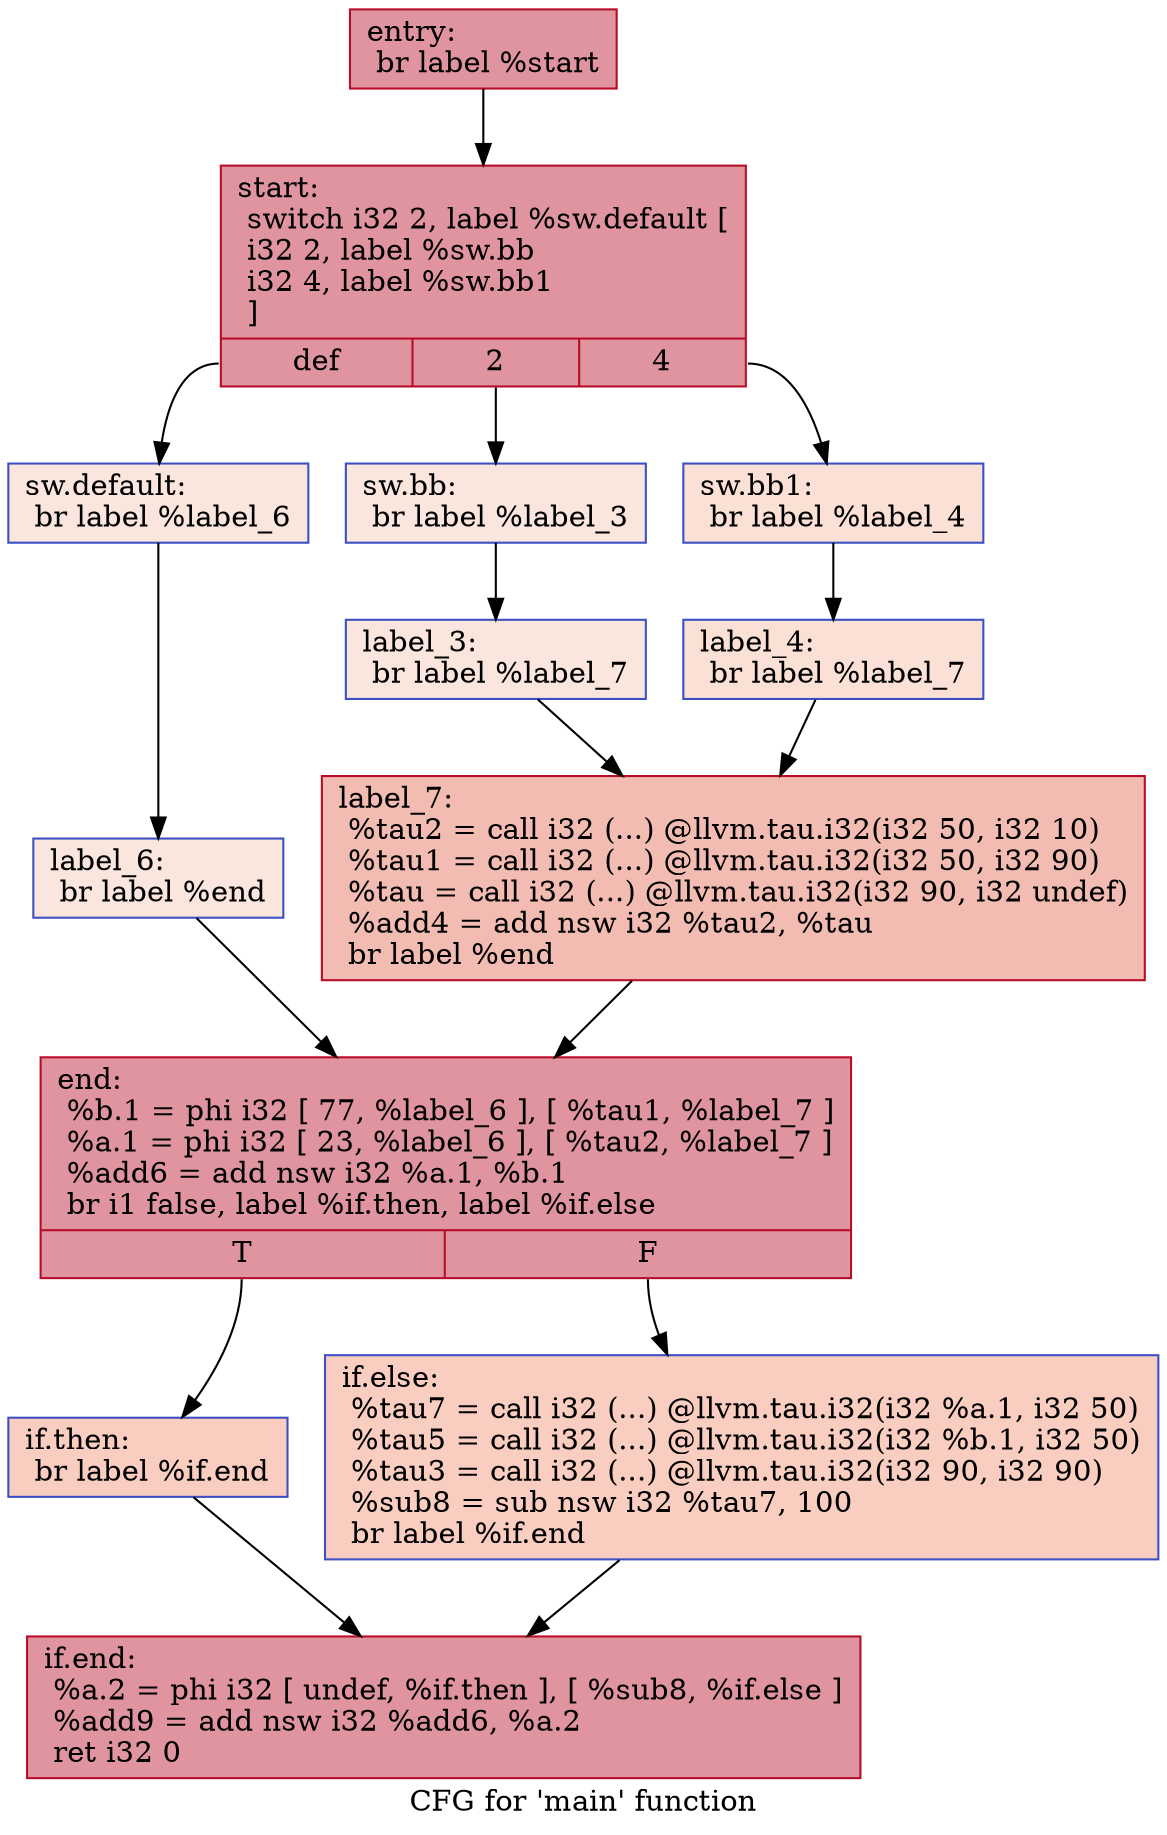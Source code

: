 digraph "CFG for 'main' function" {
	label="CFG for 'main' function";

	Node0x5589969f0aa0 [shape=record,color="#b70d28ff", style=filled, fillcolor="#b70d2870",label="{entry:\l  br label %start\l}"];
	Node0x5589969f0aa0 -> Node0x5589969f0bd0;
	Node0x5589969f0bd0 [shape=record,color="#b70d28ff", style=filled, fillcolor="#b70d2870",label="{start:                                            \l  switch i32 2, label %sw.default [\l    i32 2, label %sw.bb\l    i32 4, label %sw.bb1\l  ]\l|{<s0>def|<s1>2|<s2>4}}"];
	Node0x5589969f0bd0:s0 -> Node0x5589969f0cb0;
	Node0x5589969f0bd0:s1 -> Node0x5589969f0d30;
	Node0x5589969f0bd0:s2 -> Node0x5589969f0dd0;
	Node0x5589969f0d30 [shape=record,color="#3d50c3ff", style=filled, fillcolor="#f3c7b170",label="{sw.bb:                                            \l  br label %label_3\l}"];
	Node0x5589969f0d30 -> Node0x5589969f0f60;
	Node0x5589969f0dd0 [shape=record,color="#3d50c3ff", style=filled, fillcolor="#f7bca170",label="{sw.bb1:                                           \l  br label %label_4\l}"];
	Node0x5589969f0dd0 -> Node0x5589969f1040;
	Node0x5589969f0cb0 [shape=record,color="#3d50c3ff", style=filled, fillcolor="#f3c7b170",label="{sw.default:                                       \l  br label %label_6\l}"];
	Node0x5589969f0cb0 -> Node0x5589969f1120;
	Node0x5589969f0f60 [shape=record,color="#3d50c3ff", style=filled, fillcolor="#f3c7b170",label="{label_3:                                          \l  br label %label_7\l}"];
	Node0x5589969f0f60 -> Node0x5589969f1200;
	Node0x5589969f1040 [shape=record,color="#3d50c3ff", style=filled, fillcolor="#f7bca170",label="{label_4:                                          \l  br label %label_7\l}"];
	Node0x5589969f1040 -> Node0x5589969f1200;
	Node0x5589969f1200 [shape=record,color="#b70d28ff", style=filled, fillcolor="#e1675170",label="{label_7:                                          \l  %tau2 = call i32 (...) @llvm.tau.i32(i32 50, i32 10)\l  %tau1 = call i32 (...) @llvm.tau.i32(i32 50, i32 90)\l  %tau = call i32 (...) @llvm.tau.i32(i32 90, i32 undef)\l  %add4 = add nsw i32 %tau2, %tau\l  br label %end\l}"];
	Node0x5589969f1200 -> Node0x5589969f1eb0;
	Node0x5589969f1120 [shape=record,color="#3d50c3ff", style=filled, fillcolor="#f3c7b170",label="{label_6:                                          \l  br label %end\l}"];
	Node0x5589969f1120 -> Node0x5589969f1eb0;
	Node0x5589969f1eb0 [shape=record,color="#b70d28ff", style=filled, fillcolor="#b70d2870",label="{end:                                              \l  %b.1 = phi i32 [ 77, %label_6 ], [ %tau1, %label_7 ]\l  %a.1 = phi i32 [ 23, %label_6 ], [ %tau2, %label_7 ]\l  %add6 = add nsw i32 %a.1, %b.1\l  br i1 false, label %if.then, label %if.else\l|{<s0>T|<s1>F}}"];
	Node0x5589969f1eb0:s0 -> Node0x5589969f2220;
	Node0x5589969f1eb0:s1 -> Node0x5589969f22f0;
	Node0x5589969f2220 [shape=record,color="#3d50c3ff", style=filled, fillcolor="#f2907270",label="{if.then:                                          \l  br label %if.end\l}"];
	Node0x5589969f2220 -> Node0x5589969f2470;
	Node0x5589969f22f0 [shape=record,color="#3d50c3ff", style=filled, fillcolor="#f2907270",label="{if.else:                                          \l  %tau7 = call i32 (...) @llvm.tau.i32(i32 %a.1, i32 50)\l  %tau5 = call i32 (...) @llvm.tau.i32(i32 %b.1, i32 50)\l  %tau3 = call i32 (...) @llvm.tau.i32(i32 90, i32 90)\l  %sub8 = sub nsw i32 %tau7, 100\l  br label %if.end\l}"];
	Node0x5589969f22f0 -> Node0x5589969f2470;
	Node0x5589969f2470 [shape=record,color="#b70d28ff", style=filled, fillcolor="#b70d2870",label="{if.end:                                           \l  %a.2 = phi i32 [ undef, %if.then ], [ %sub8, %if.else ]\l  %add9 = add nsw i32 %add6, %a.2\l  ret i32 0\l}"];
}
